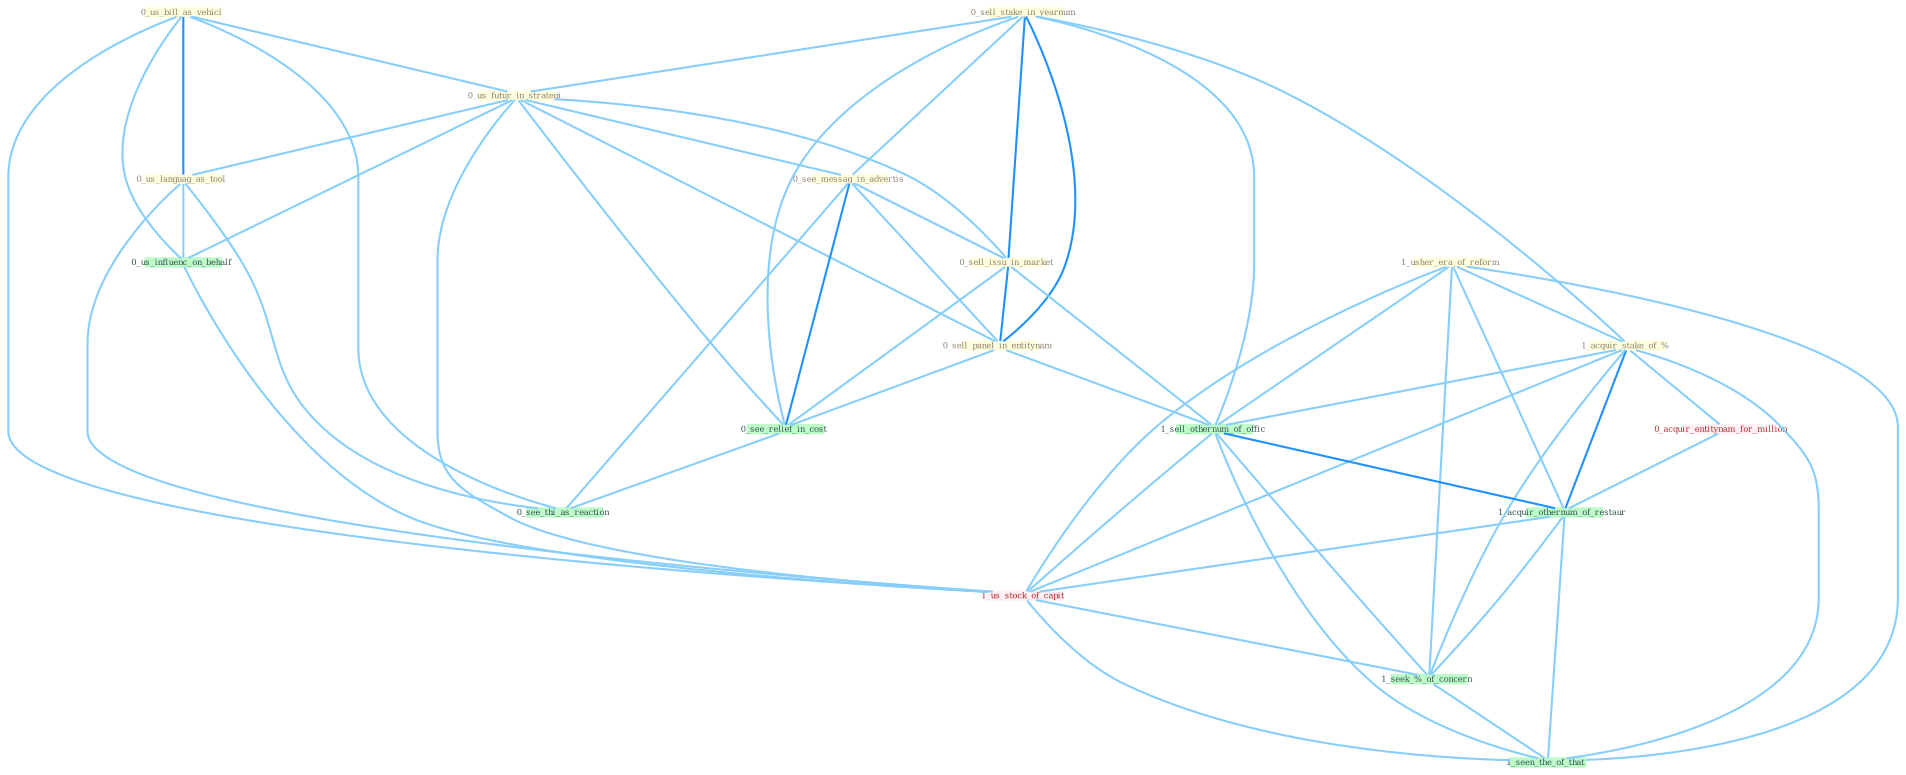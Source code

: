 Graph G{ 
    node
    [shape=polygon,style=filled,width=.5,height=.06,color="#BDFCC9",fixedsize=true,fontsize=4,
    fontcolor="#2f4f4f"];
    {node
    [color="#ffffe0", fontcolor="#8b7d6b"] "0_us_bill_as_vehicl " "0_sell_stake_in_yearnum " "0_us_futur_in_strategi " "0_see_messag_in_advertis " "1_usher_era_of_reform " "1_acquir_stake_of_% " "0_us_languag_as_tool " "0_sell_issu_in_market " "0_sell_panel_in_entitynam "}
{node [color="#fff0f5", fontcolor="#b22222"] "0_acquir_entitynam_for_million " "1_us_stock_of_capit "}
edge [color="#B0E2FF"];

	"0_us_bill_as_vehicl " -- "0_us_futur_in_strategi " [w="1", color="#87cefa" ];
	"0_us_bill_as_vehicl " -- "0_us_languag_as_tool " [w="2", color="#1e90ff" , len=0.8];
	"0_us_bill_as_vehicl " -- "0_us_influenc_on_behalf " [w="1", color="#87cefa" ];
	"0_us_bill_as_vehicl " -- "0_see_thi_as_reaction " [w="1", color="#87cefa" ];
	"0_us_bill_as_vehicl " -- "1_us_stock_of_capit " [w="1", color="#87cefa" ];
	"0_sell_stake_in_yearnum " -- "0_us_futur_in_strategi " [w="1", color="#87cefa" ];
	"0_sell_stake_in_yearnum " -- "0_see_messag_in_advertis " [w="1", color="#87cefa" ];
	"0_sell_stake_in_yearnum " -- "1_acquir_stake_of_% " [w="1", color="#87cefa" ];
	"0_sell_stake_in_yearnum " -- "0_sell_issu_in_market " [w="2", color="#1e90ff" , len=0.8];
	"0_sell_stake_in_yearnum " -- "0_sell_panel_in_entitynam " [w="2", color="#1e90ff" , len=0.8];
	"0_sell_stake_in_yearnum " -- "1_sell_othernum_of_offic " [w="1", color="#87cefa" ];
	"0_sell_stake_in_yearnum " -- "0_see_relief_in_cost " [w="1", color="#87cefa" ];
	"0_us_futur_in_strategi " -- "0_see_messag_in_advertis " [w="1", color="#87cefa" ];
	"0_us_futur_in_strategi " -- "0_us_languag_as_tool " [w="1", color="#87cefa" ];
	"0_us_futur_in_strategi " -- "0_sell_issu_in_market " [w="1", color="#87cefa" ];
	"0_us_futur_in_strategi " -- "0_sell_panel_in_entitynam " [w="1", color="#87cefa" ];
	"0_us_futur_in_strategi " -- "0_us_influenc_on_behalf " [w="1", color="#87cefa" ];
	"0_us_futur_in_strategi " -- "0_see_relief_in_cost " [w="1", color="#87cefa" ];
	"0_us_futur_in_strategi " -- "1_us_stock_of_capit " [w="1", color="#87cefa" ];
	"0_see_messag_in_advertis " -- "0_sell_issu_in_market " [w="1", color="#87cefa" ];
	"0_see_messag_in_advertis " -- "0_sell_panel_in_entitynam " [w="1", color="#87cefa" ];
	"0_see_messag_in_advertis " -- "0_see_relief_in_cost " [w="2", color="#1e90ff" , len=0.8];
	"0_see_messag_in_advertis " -- "0_see_thi_as_reaction " [w="1", color="#87cefa" ];
	"1_usher_era_of_reform " -- "1_acquir_stake_of_% " [w="1", color="#87cefa" ];
	"1_usher_era_of_reform " -- "1_sell_othernum_of_offic " [w="1", color="#87cefa" ];
	"1_usher_era_of_reform " -- "1_acquir_othernum_of_restaur " [w="1", color="#87cefa" ];
	"1_usher_era_of_reform " -- "1_us_stock_of_capit " [w="1", color="#87cefa" ];
	"1_usher_era_of_reform " -- "1_seek_%_of_concern " [w="1", color="#87cefa" ];
	"1_usher_era_of_reform " -- "1_seen_the_of_that " [w="1", color="#87cefa" ];
	"1_acquir_stake_of_% " -- "0_acquir_entitynam_for_million " [w="1", color="#87cefa" ];
	"1_acquir_stake_of_% " -- "1_sell_othernum_of_offic " [w="1", color="#87cefa" ];
	"1_acquir_stake_of_% " -- "1_acquir_othernum_of_restaur " [w="2", color="#1e90ff" , len=0.8];
	"1_acquir_stake_of_% " -- "1_us_stock_of_capit " [w="1", color="#87cefa" ];
	"1_acquir_stake_of_% " -- "1_seek_%_of_concern " [w="1", color="#87cefa" ];
	"1_acquir_stake_of_% " -- "1_seen_the_of_that " [w="1", color="#87cefa" ];
	"0_us_languag_as_tool " -- "0_us_influenc_on_behalf " [w="1", color="#87cefa" ];
	"0_us_languag_as_tool " -- "0_see_thi_as_reaction " [w="1", color="#87cefa" ];
	"0_us_languag_as_tool " -- "1_us_stock_of_capit " [w="1", color="#87cefa" ];
	"0_sell_issu_in_market " -- "0_sell_panel_in_entitynam " [w="2", color="#1e90ff" , len=0.8];
	"0_sell_issu_in_market " -- "1_sell_othernum_of_offic " [w="1", color="#87cefa" ];
	"0_sell_issu_in_market " -- "0_see_relief_in_cost " [w="1", color="#87cefa" ];
	"0_sell_panel_in_entitynam " -- "1_sell_othernum_of_offic " [w="1", color="#87cefa" ];
	"0_sell_panel_in_entitynam " -- "0_see_relief_in_cost " [w="1", color="#87cefa" ];
	"0_acquir_entitynam_for_million " -- "1_acquir_othernum_of_restaur " [w="1", color="#87cefa" ];
	"1_sell_othernum_of_offic " -- "1_acquir_othernum_of_restaur " [w="2", color="#1e90ff" , len=0.8];
	"1_sell_othernum_of_offic " -- "1_us_stock_of_capit " [w="1", color="#87cefa" ];
	"1_sell_othernum_of_offic " -- "1_seek_%_of_concern " [w="1", color="#87cefa" ];
	"1_sell_othernum_of_offic " -- "1_seen_the_of_that " [w="1", color="#87cefa" ];
	"0_us_influenc_on_behalf " -- "1_us_stock_of_capit " [w="1", color="#87cefa" ];
	"0_see_relief_in_cost " -- "0_see_thi_as_reaction " [w="1", color="#87cefa" ];
	"1_acquir_othernum_of_restaur " -- "1_us_stock_of_capit " [w="1", color="#87cefa" ];
	"1_acquir_othernum_of_restaur " -- "1_seek_%_of_concern " [w="1", color="#87cefa" ];
	"1_acquir_othernum_of_restaur " -- "1_seen_the_of_that " [w="1", color="#87cefa" ];
	"1_us_stock_of_capit " -- "1_seek_%_of_concern " [w="1", color="#87cefa" ];
	"1_us_stock_of_capit " -- "1_seen_the_of_that " [w="1", color="#87cefa" ];
	"1_seek_%_of_concern " -- "1_seen_the_of_that " [w="1", color="#87cefa" ];
}